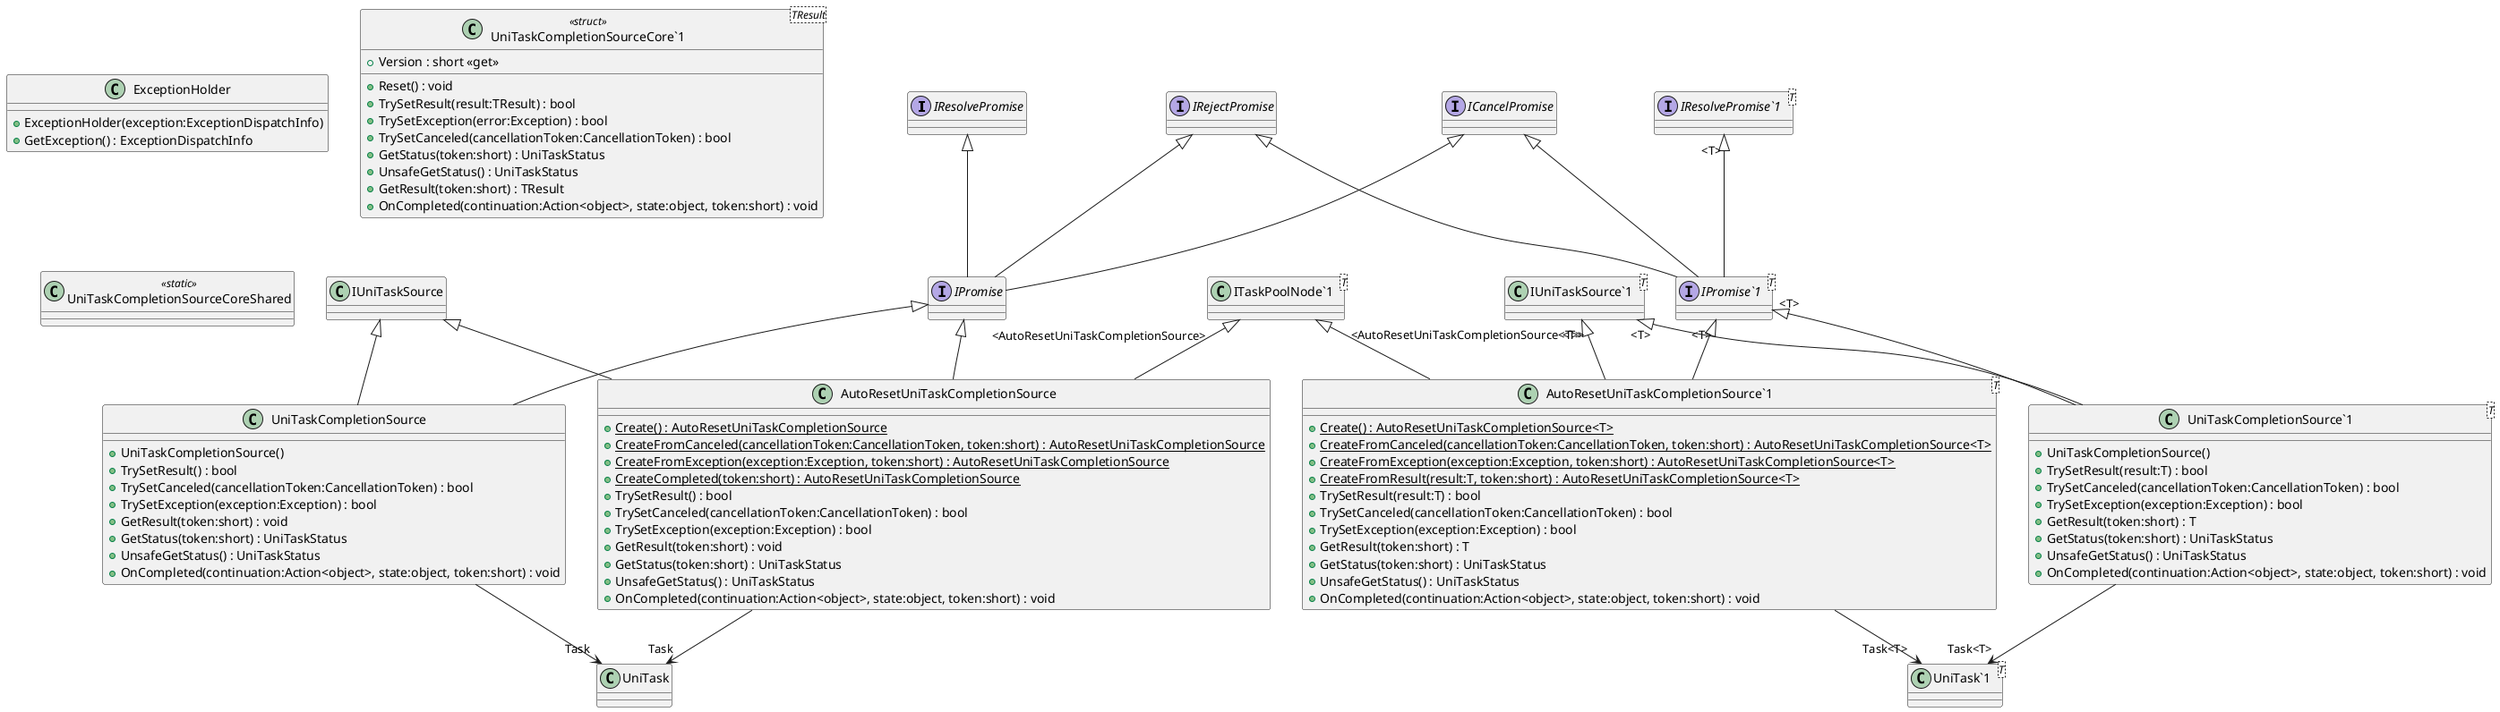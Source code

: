 @startuml
interface IResolvePromise {
}
interface "IResolvePromise`1"<T> {
}
interface IRejectPromise {
}
interface ICancelPromise {
}
interface "IPromise`1"<T> {
}
interface IPromise {
}
class ExceptionHolder {
    + ExceptionHolder(exception:ExceptionDispatchInfo)
    + GetException() : ExceptionDispatchInfo
}
class "UniTaskCompletionSourceCore`1"<TResult> <<struct>> {
    + Reset() : void
    + TrySetResult(result:TResult) : bool
    + TrySetException(error:Exception) : bool
    + TrySetCanceled(cancellationToken:CancellationToken) : bool
    + Version : short <<get>>
    + GetStatus(token:short) : UniTaskStatus
    + UnsafeGetStatus() : UniTaskStatus
    + GetResult(token:short) : TResult
    + OnCompleted(continuation:Action<object>, state:object, token:short) : void
}
class UniTaskCompletionSourceCoreShared <<static>> {
}
class AutoResetUniTaskCompletionSource {
    + {static} Create() : AutoResetUniTaskCompletionSource
    + {static} CreateFromCanceled(cancellationToken:CancellationToken, token:short) : AutoResetUniTaskCompletionSource
    + {static} CreateFromException(exception:Exception, token:short) : AutoResetUniTaskCompletionSource
    + {static} CreateCompleted(token:short) : AutoResetUniTaskCompletionSource
    + TrySetResult() : bool
    + TrySetCanceled(cancellationToken:CancellationToken) : bool
    + TrySetException(exception:Exception) : bool
    + GetResult(token:short) : void
    + GetStatus(token:short) : UniTaskStatus
    + UnsafeGetStatus() : UniTaskStatus
    + OnCompleted(continuation:Action<object>, state:object, token:short) : void
}
class "AutoResetUniTaskCompletionSource`1"<T> {
    + {static} Create() : AutoResetUniTaskCompletionSource<T>
    + {static} CreateFromCanceled(cancellationToken:CancellationToken, token:short) : AutoResetUniTaskCompletionSource<T>
    + {static} CreateFromException(exception:Exception, token:short) : AutoResetUniTaskCompletionSource<T>
    + {static} CreateFromResult(result:T, token:short) : AutoResetUniTaskCompletionSource<T>
    + TrySetResult(result:T) : bool
    + TrySetCanceled(cancellationToken:CancellationToken) : bool
    + TrySetException(exception:Exception) : bool
    + GetResult(token:short) : T
    + GetStatus(token:short) : UniTaskStatus
    + UnsafeGetStatus() : UniTaskStatus
    + OnCompleted(continuation:Action<object>, state:object, token:short) : void
}
class UniTaskCompletionSource {
    + UniTaskCompletionSource()
    + TrySetResult() : bool
    + TrySetCanceled(cancellationToken:CancellationToken) : bool
    + TrySetException(exception:Exception) : bool
    + GetResult(token:short) : void
    + GetStatus(token:short) : UniTaskStatus
    + UnsafeGetStatus() : UniTaskStatus
    + OnCompleted(continuation:Action<object>, state:object, token:short) : void
}
class "UniTaskCompletionSource`1"<T> {
    + UniTaskCompletionSource()
    + TrySetResult(result:T) : bool
    + TrySetCanceled(cancellationToken:CancellationToken) : bool
    + TrySetException(exception:Exception) : bool
    + GetResult(token:short) : T
    + GetStatus(token:short) : UniTaskStatus
    + UnsafeGetStatus() : UniTaskStatus
    + OnCompleted(continuation:Action<object>, state:object, token:short) : void
}
class "ITaskPoolNode`1"<T> {
}
class "IUniTaskSource`1"<T> {
}
class "UniTask`1"<T> {
}
"IResolvePromise`1" "<T>" <|-- "IPromise`1"
IRejectPromise <|-- "IPromise`1"
ICancelPromise <|-- "IPromise`1"
IResolvePromise <|-- IPromise
IRejectPromise <|-- IPromise
ICancelPromise <|-- IPromise
IUniTaskSource <|-- AutoResetUniTaskCompletionSource
"ITaskPoolNode`1" "<AutoResetUniTaskCompletionSource>" <|-- AutoResetUniTaskCompletionSource
IPromise <|-- AutoResetUniTaskCompletionSource
AutoResetUniTaskCompletionSource --> "Task" UniTask
"IUniTaskSource`1" "<T>" <|-- "AutoResetUniTaskCompletionSource`1"
"ITaskPoolNode`1" "<AutoResetUniTaskCompletionSource<T>>" <|-- "AutoResetUniTaskCompletionSource`1"
"IPromise`1" "<T>" <|-- "AutoResetUniTaskCompletionSource`1"
"AutoResetUniTaskCompletionSource`1" --> "Task<T>" "UniTask`1"
IUniTaskSource <|-- UniTaskCompletionSource
IPromise <|-- UniTaskCompletionSource
UniTaskCompletionSource --> "Task" UniTask
"IUniTaskSource`1" "<T>" <|-- "UniTaskCompletionSource`1"
"IPromise`1" "<T>" <|-- "UniTaskCompletionSource`1"
"UniTaskCompletionSource`1" --> "Task<T>" "UniTask`1"
@enduml
